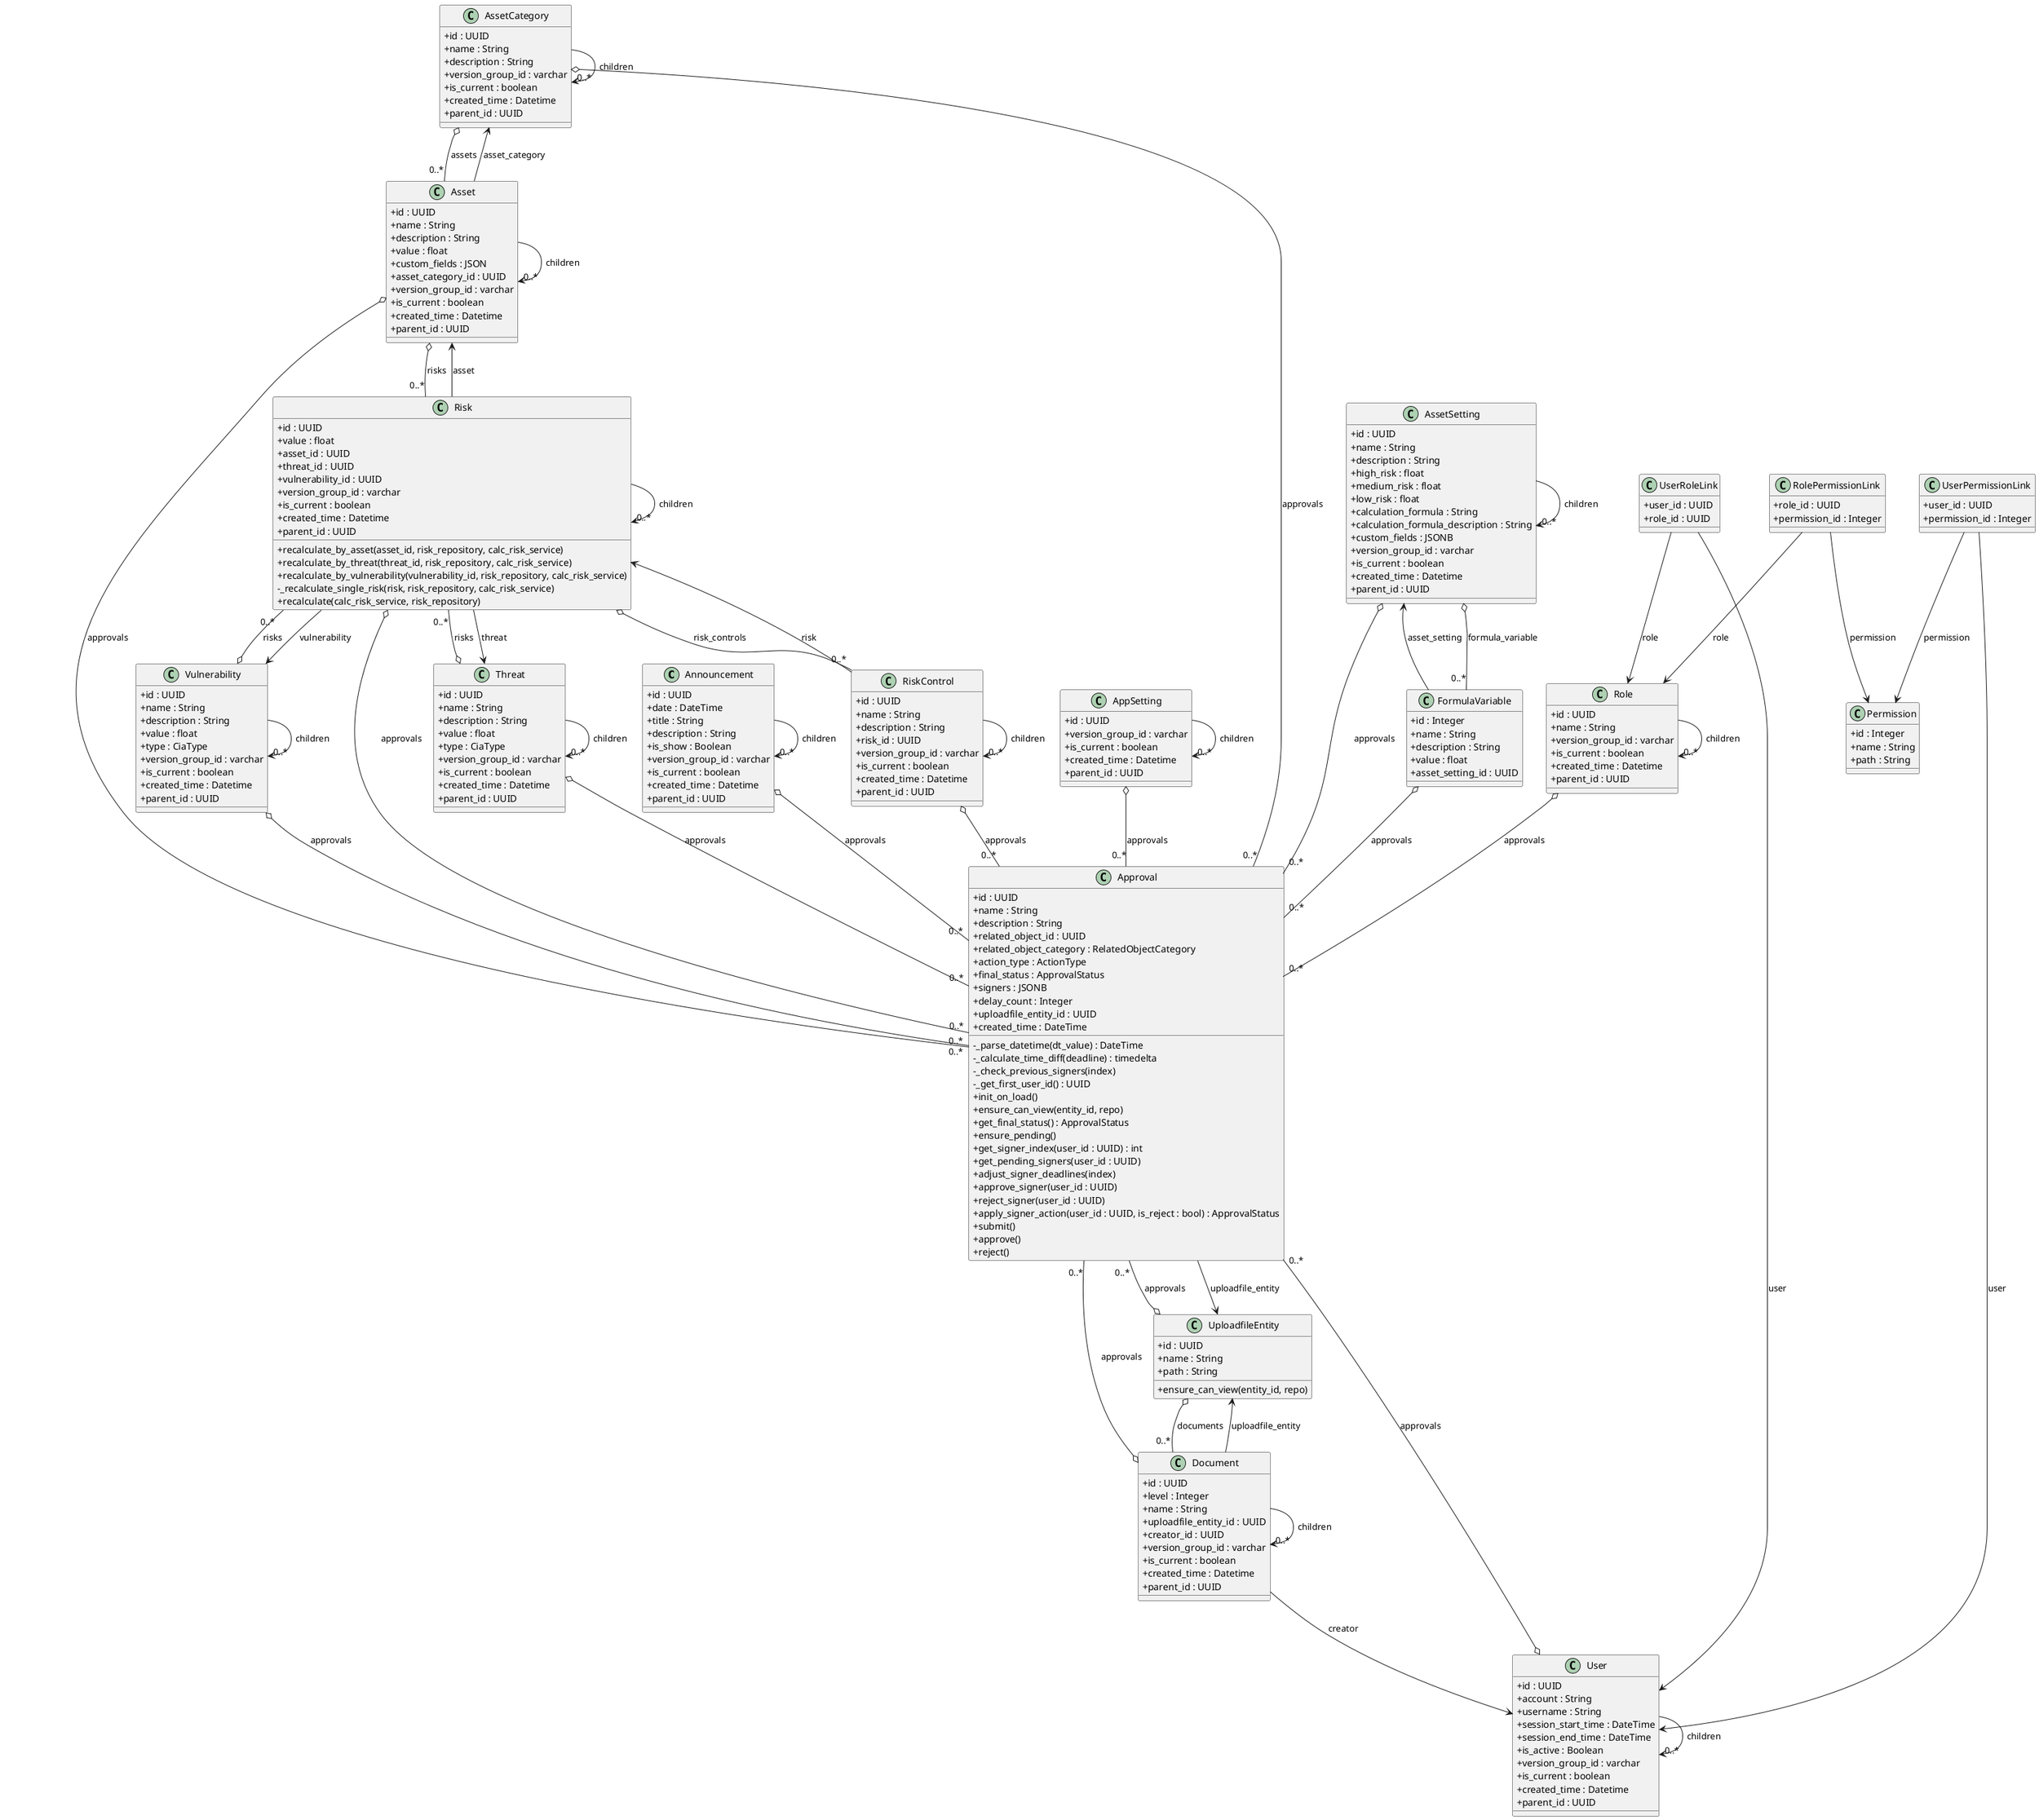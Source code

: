 @startuml
' skin rose
skinparam classAttributeIconSize 0

class Announcement {
  + id : UUID
  + date : DateTime
  + title : String
  + description : String
  + is_show : Boolean
  + version_group_id : varchar
  + is_current : boolean
  + created_time : Datetime
  + parent_id : UUID
}

class AppSetting {
  + id : UUID
  + version_group_id : varchar
  + is_current : boolean
  + created_time : Datetime
  + parent_id : UUID
}

class Approval {
  + id : UUID
  + name : String
  + description : String
  + related_object_id : UUID
  + related_object_category : RelatedObjectCategory
  + action_type : ActionType
  + final_status : ApprovalStatus
  + signers : JSONB
  + delay_count : Integer
  + uploadfile_entity_id : UUID
  + created_time : DateTime
  - _parse_datetime(dt_value) : DateTime
  - _calculate_time_diff(deadline) : timedelta
  - _check_previous_signers(index)
  - _get_first_user_id() : UUID
  + init_on_load()
  + ensure_can_view(entity_id, repo)
  + get_final_status() : ApprovalStatus
  + ensure_pending()
  + get_signer_index(user_id : UUID) : int
  + get_pending_signers(user_id : UUID)
  + adjust_signer_deadlines(index)
  + approve_signer(user_id : UUID)
  + reject_signer(user_id : UUID)
  + apply_signer_action(user_id : UUID, is_reject : bool) : ApprovalStatus
  + submit()
  + approve()
  + reject()
}

class AssetCategory {
  + id : UUID
  + name : String
  + description : String
  + version_group_id : varchar
  + is_current : boolean
  + created_time : Datetime
  + parent_id : UUID
}

class AssetSetting {
  + id : UUID
  + name : String
  + description : String
  + high_risk : float
  + medium_risk : float
  + low_risk : float
  + calculation_formula : String
  + calculation_formula_description : String
  + custom_fields : JSONB
  + version_group_id : varchar
  + is_current : boolean
  + created_time : Datetime
  + parent_id : UUID
}

class Asset {
  + id : UUID
  + name : String
  + description : String
  + value : float
  + custom_fields : JSON
  + asset_category_id : UUID
  + version_group_id : varchar
  + is_current : boolean
  + created_time : Datetime
  + parent_id : UUID
}

class Document {
  + id : UUID
  + level : Integer
  + name : String
  + uploadfile_entity_id : UUID
  + creator_id : UUID
  + version_group_id : varchar
  + is_current : boolean
  + created_time : Datetime
  + parent_id : UUID
}

class FormulaVariable {
  + id : Integer
  + name : String
  + description : String
  + value : float
  + asset_setting_id : UUID
}

class Permission {
  + id : Integer
  + name : String
  + path : String
}

class RiskControl {
  + id : UUID
  + name : String
  + description : String
  + risk_id : UUID
  + version_group_id : varchar
  + is_current : boolean
  + created_time : Datetime
  + parent_id : UUID
}

class Risk {
  + id : UUID
  + value : float
  + asset_id : UUID
  + threat_id : UUID
  + vulnerability_id : UUID
  + version_group_id : varchar
  + is_current : boolean
  + created_time : Datetime
  + parent_id : UUID
  + recalculate_by_asset(asset_id, risk_repository, calc_risk_service)
  + recalculate_by_threat(threat_id, risk_repository, calc_risk_service)
  + recalculate_by_vulnerability(vulnerability_id, risk_repository, calc_risk_service)
  - _recalculate_single_risk(risk, risk_repository, calc_risk_service)
  + recalculate(calc_risk_service, risk_repository)
}

class RolePermissionLink {
  + role_id : UUID
  + permission_id : Integer
}

class Role {
  + id : UUID
  + name : String
  + version_group_id : varchar
  + is_current : boolean
  + created_time : Datetime
  + parent_id : UUID
}

class Threat {
  + id : UUID
  + name : String
  + description : String
  + value : float
  + type : CiaType
  + version_group_id : varchar
  + is_current : boolean
  + created_time : Datetime
  + parent_id : UUID
}

class UploadfileEntity {
  + id : UUID
  + name : String
  + path : String
  + ensure_can_view(entity_id, repo)
}

class UserPermissionLink {
  + user_id : UUID
  + permission_id : Integer
}

class UserRoleLink {
  + user_id : UUID
  + role_id : UUID
}

class User {
  + id : UUID
  + account : String
  + username : String
  + session_start_time : DateTime
  + session_end_time : DateTime
  + is_active : Boolean
  + version_group_id : varchar
  + is_current : boolean
  + created_time : Datetime
  + parent_id : UUID
}

class Vulnerability {
  + id : UUID
  + name : String
  + description : String
  + value : float
  + type : CiaType
  + version_group_id : varchar
  + is_current : boolean
  + created_time : Datetime
  + parent_id : UUID
}

' Relationships '
Announcement --> "0..*" Announcement : children
Announcement o-- "0..*" Approval : approvals

AppSetting --> "0..*" AppSetting : children
AppSetting o-- "0..*" Approval : approvals

AssetCategory --> "0..*" AssetCategory : children
AssetCategory o-- "0..*" Asset : assets
AssetCategory o-- "0..*" Approval : approvals

AssetSetting --> "0..*" AssetSetting : children
AssetSetting o-- "0..*" FormulaVariable : formula_variable
AssetSetting o-- "0..*" Approval : approvals

Asset --> "0..*" Asset : children
Asset o-- "0..*" Risk : risks
Asset --> AssetCategory : asset_category
Asset o-- "0..*" Approval : approvals

Document --> "0..*" Document : children
Document --> UploadfileEntity : uploadfile_entity
Document --> User : creator
Document o-- "0..*" Approval : approvals

UploadfileEntity o-- "0..*" Document : documents
UploadfileEntity o-- "0..*" Approval : approvals

Approval --> UploadfileEntity : uploadfile_entity

FormulaVariable --> AssetSetting : asset_setting
FormulaVariable o-- "0..*" Approval : approvals

Risk --> "0..*" Risk : children
Risk --> Asset : asset
Risk --> Threat : threat
Risk --> Vulnerability : vulnerability
Risk o-- "0..*" RiskControl : risk_controls
Risk o-- "0..*" Approval : approvals

RiskControl --> Risk : risk
RiskControl --> "0..*" RiskControl : children
RiskControl o-- "0..*" Approval : approvals

RolePermissionLink --> Role : role
RolePermissionLink --> Permission : permission

UserPermissionLink --> User : user
UserPermissionLink --> Permission : permission

UserRoleLink --> User : user
UserRoleLink --> Role : role

Role --> "0..*" Role : children
Role o-- "0..*" Approval : approvals

User --> "0..*" User : children
User o-- "0..*" Approval : approvals

Threat --> "0..*" Threat : children
Threat o-- "0..*" Risk : risks
Threat o-- "0..*" Approval : approvals

Vulnerability --> "0..*" Vulnerability : children
Vulnerability o-- "0..*" Risk : risks
Vulnerability o-- "0..*" Approval : approvals
@enduml
